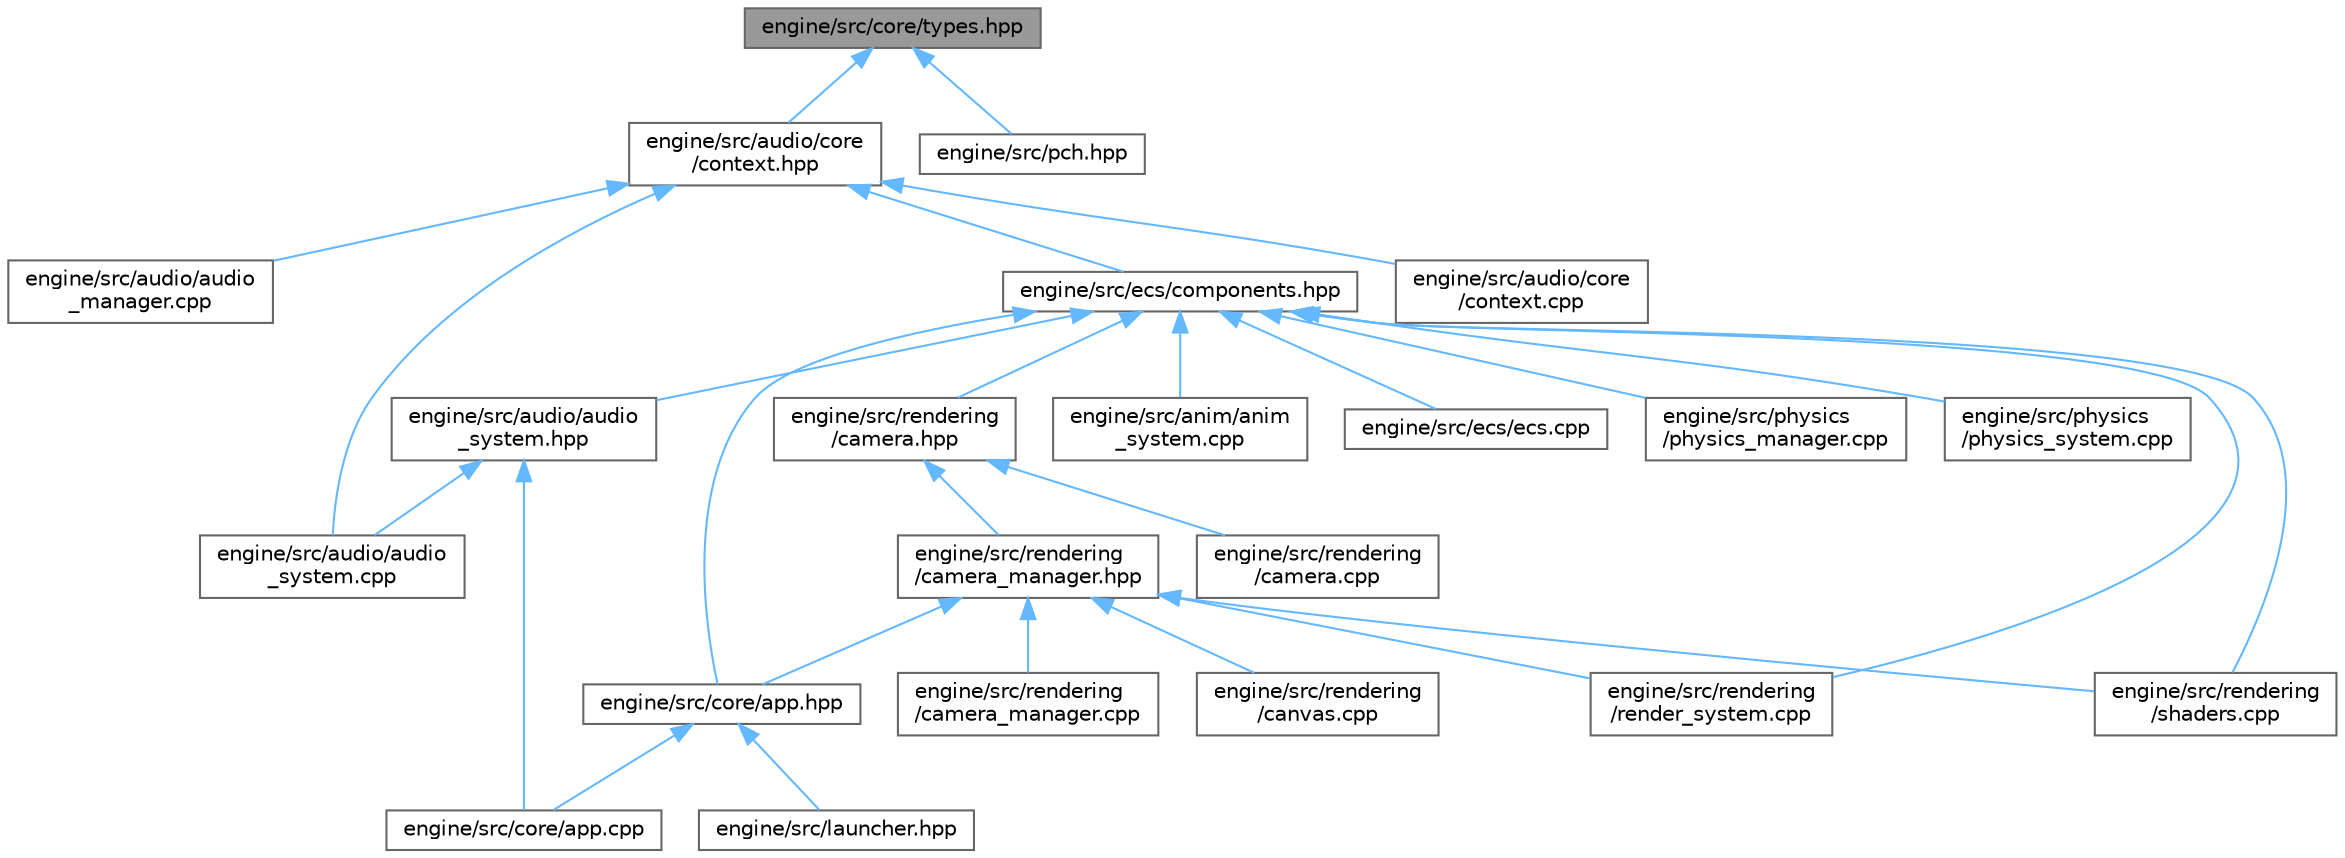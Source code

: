 digraph "engine/src/core/types.hpp"
{
 // LATEX_PDF_SIZE
  bgcolor="transparent";
  edge [fontname=Helvetica,fontsize=10,labelfontname=Helvetica,labelfontsize=10];
  node [fontname=Helvetica,fontsize=10,shape=box,height=0.2,width=0.4];
  Node1 [id="Node000001",label="engine/src/core/types.hpp",height=0.2,width=0.4,color="gray40", fillcolor="grey60", style="filled", fontcolor="black",tooltip=" "];
  Node1 -> Node2 [id="edge53_Node000001_Node000002",dir="back",color="steelblue1",style="solid",tooltip=" "];
  Node2 [id="Node000002",label="engine/src/audio/core\l/context.hpp",height=0.2,width=0.4,color="grey40", fillcolor="white", style="filled",URL="$audio_2core_2context_8hpp.html",tooltip=" "];
  Node2 -> Node3 [id="edge54_Node000002_Node000003",dir="back",color="steelblue1",style="solid",tooltip=" "];
  Node3 [id="Node000003",label="engine/src/audio/audio\l_manager.cpp",height=0.2,width=0.4,color="grey40", fillcolor="white", style="filled",URL="$audio__manager_8cpp.html",tooltip=" "];
  Node2 -> Node4 [id="edge55_Node000002_Node000004",dir="back",color="steelblue1",style="solid",tooltip=" "];
  Node4 [id="Node000004",label="engine/src/audio/audio\l_system.cpp",height=0.2,width=0.4,color="grey40", fillcolor="white", style="filled",URL="$audio__system_8cpp.html",tooltip=" "];
  Node2 -> Node5 [id="edge56_Node000002_Node000005",dir="back",color="steelblue1",style="solid",tooltip=" "];
  Node5 [id="Node000005",label="engine/src/audio/core\l/context.cpp",height=0.2,width=0.4,color="grey40", fillcolor="white", style="filled",URL="$audio_2core_2context_8cpp.html",tooltip=" "];
  Node2 -> Node6 [id="edge57_Node000002_Node000006",dir="back",color="steelblue1",style="solid",tooltip=" "];
  Node6 [id="Node000006",label="engine/src/ecs/components.hpp",height=0.2,width=0.4,color="grey40", fillcolor="white", style="filled",URL="$components_8hpp.html",tooltip=" "];
  Node6 -> Node7 [id="edge58_Node000006_Node000007",dir="back",color="steelblue1",style="solid",tooltip=" "];
  Node7 [id="Node000007",label="engine/src/anim/anim\l_system.cpp",height=0.2,width=0.4,color="grey40", fillcolor="white", style="filled",URL="$anim__system_8cpp.html",tooltip=" "];
  Node6 -> Node8 [id="edge59_Node000006_Node000008",dir="back",color="steelblue1",style="solid",tooltip=" "];
  Node8 [id="Node000008",label="engine/src/audio/audio\l_system.hpp",height=0.2,width=0.4,color="grey40", fillcolor="white", style="filled",URL="$audio__system_8hpp.html",tooltip=" "];
  Node8 -> Node4 [id="edge60_Node000008_Node000004",dir="back",color="steelblue1",style="solid",tooltip=" "];
  Node8 -> Node9 [id="edge61_Node000008_Node000009",dir="back",color="steelblue1",style="solid",tooltip=" "];
  Node9 [id="Node000009",label="engine/src/core/app.cpp",height=0.2,width=0.4,color="grey40", fillcolor="white", style="filled",URL="$app_8cpp.html",tooltip=" "];
  Node6 -> Node10 [id="edge62_Node000006_Node000010",dir="back",color="steelblue1",style="solid",tooltip=" "];
  Node10 [id="Node000010",label="engine/src/core/app.hpp",height=0.2,width=0.4,color="grey40", fillcolor="white", style="filled",URL="$app_8hpp.html",tooltip=" "];
  Node10 -> Node9 [id="edge63_Node000010_Node000009",dir="back",color="steelblue1",style="solid",tooltip=" "];
  Node10 -> Node11 [id="edge64_Node000010_Node000011",dir="back",color="steelblue1",style="solid",tooltip=" "];
  Node11 [id="Node000011",label="engine/src/launcher.hpp",height=0.2,width=0.4,color="grey40", fillcolor="white", style="filled",URL="$launcher_8hpp.html",tooltip=" "];
  Node6 -> Node12 [id="edge65_Node000006_Node000012",dir="back",color="steelblue1",style="solid",tooltip=" "];
  Node12 [id="Node000012",label="engine/src/ecs/ecs.cpp",height=0.2,width=0.4,color="grey40", fillcolor="white", style="filled",URL="$ecs_8cpp.html",tooltip=" "];
  Node6 -> Node13 [id="edge66_Node000006_Node000013",dir="back",color="steelblue1",style="solid",tooltip=" "];
  Node13 [id="Node000013",label="engine/src/physics\l/physics_manager.cpp",height=0.2,width=0.4,color="grey40", fillcolor="white", style="filled",URL="$physics__manager_8cpp.html",tooltip=" "];
  Node6 -> Node14 [id="edge67_Node000006_Node000014",dir="back",color="steelblue1",style="solid",tooltip=" "];
  Node14 [id="Node000014",label="engine/src/physics\l/physics_system.cpp",height=0.2,width=0.4,color="grey40", fillcolor="white", style="filled",URL="$physics__system_8cpp.html",tooltip=" "];
  Node6 -> Node15 [id="edge68_Node000006_Node000015",dir="back",color="steelblue1",style="solid",tooltip=" "];
  Node15 [id="Node000015",label="engine/src/rendering\l/camera.hpp",height=0.2,width=0.4,color="grey40", fillcolor="white", style="filled",URL="$camera_8hpp.html",tooltip=" "];
  Node15 -> Node16 [id="edge69_Node000015_Node000016",dir="back",color="steelblue1",style="solid",tooltip=" "];
  Node16 [id="Node000016",label="engine/src/rendering\l/camera.cpp",height=0.2,width=0.4,color="grey40", fillcolor="white", style="filled",URL="$camera_8cpp.html",tooltip=" "];
  Node15 -> Node17 [id="edge70_Node000015_Node000017",dir="back",color="steelblue1",style="solid",tooltip=" "];
  Node17 [id="Node000017",label="engine/src/rendering\l/camera_manager.hpp",height=0.2,width=0.4,color="grey40", fillcolor="white", style="filled",URL="$camera__manager_8hpp.html",tooltip=" "];
  Node17 -> Node10 [id="edge71_Node000017_Node000010",dir="back",color="steelblue1",style="solid",tooltip=" "];
  Node17 -> Node18 [id="edge72_Node000017_Node000018",dir="back",color="steelblue1",style="solid",tooltip=" "];
  Node18 [id="Node000018",label="engine/src/rendering\l/camera_manager.cpp",height=0.2,width=0.4,color="grey40", fillcolor="white", style="filled",URL="$camera__manager_8cpp.html",tooltip=" "];
  Node17 -> Node19 [id="edge73_Node000017_Node000019",dir="back",color="steelblue1",style="solid",tooltip=" "];
  Node19 [id="Node000019",label="engine/src/rendering\l/canvas.cpp",height=0.2,width=0.4,color="grey40", fillcolor="white", style="filled",URL="$canvas_8cpp.html",tooltip=" "];
  Node17 -> Node20 [id="edge74_Node000017_Node000020",dir="back",color="steelblue1",style="solid",tooltip=" "];
  Node20 [id="Node000020",label="engine/src/rendering\l/render_system.cpp",height=0.2,width=0.4,color="grey40", fillcolor="white", style="filled",URL="$render__system_8cpp.html",tooltip=" "];
  Node17 -> Node21 [id="edge75_Node000017_Node000021",dir="back",color="steelblue1",style="solid",tooltip=" "];
  Node21 [id="Node000021",label="engine/src/rendering\l/shaders.cpp",height=0.2,width=0.4,color="grey40", fillcolor="white", style="filled",URL="$shaders_8cpp.html",tooltip=" "];
  Node6 -> Node20 [id="edge76_Node000006_Node000020",dir="back",color="steelblue1",style="solid",tooltip=" "];
  Node6 -> Node21 [id="edge77_Node000006_Node000021",dir="back",color="steelblue1",style="solid",tooltip=" "];
  Node1 -> Node22 [id="edge78_Node000001_Node000022",dir="back",color="steelblue1",style="solid",tooltip=" "];
  Node22 [id="Node000022",label="engine/src/pch.hpp",height=0.2,width=0.4,color="grey40", fillcolor="white", style="filled",URL="$pch_8hpp.html",tooltip=" "];
}
